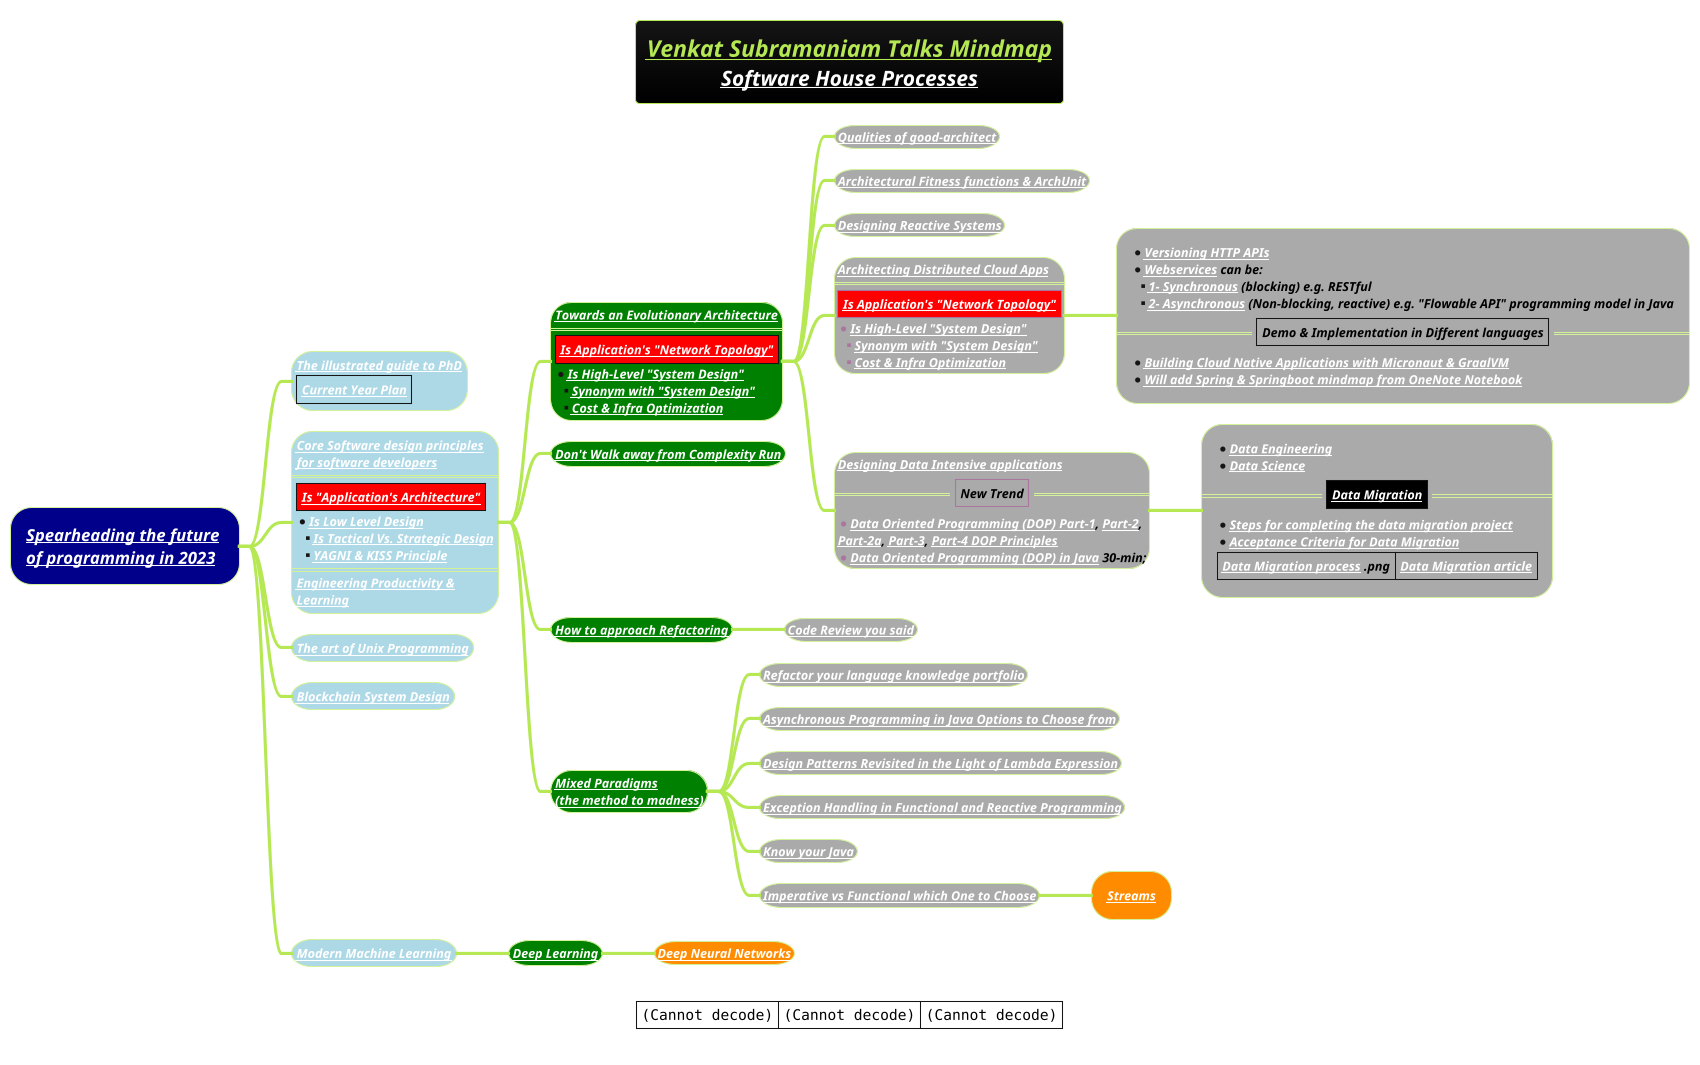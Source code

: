 @startmindmap
title =<i><b><u><size:18>Venkat Subramaniam Talks Mindmap \n<i>[[docs/1-business-analyst/client-management/software-house/Software-House-Processes.puml Software House Processes]]
!theme hacker
caption |<img:images/img_778.png>|<img:images/img_766.png>|<img:images/img_769.png>|
*[#darkblue] <i><color #black>[[docs/3-programming-languages/Venkat-Subramaniam/Spearheading-the-future-of-programming-2023.puml Spearheading the future]] \n<i><color #black>[[docs/3-programming-languages/Venkat-Subramaniam/Spearheading-the-future-of-programming-2023.puml of programming in 2023]]
**[#lightblue]:<color:white><i><size:12>[[docs/3-programming-languages/Venkat-Subramaniam/the-illustrated-guide-to-PhD.puml The illustrated guide to PhD]]
|<color:white><i><size:12>[[docs/3-programming-languages/Venkat-Subramaniam/current-year-plan.puml Current Year Plan]]|;

**[#lightblue]:<color:white><i><size:12>[[docs/3-programming-languages/Venkat-Subramaniam/Core-Software-design-principles-for-software-developers.puml Core Software design principles]]
<color:white><i><size:12>[[docs/3-programming-languages/Venkat-Subramaniam/Core-Software-design-principles-for-software-developers.puml for software developers]]
====
|<#red><b><i><color #black><size:12>[[docs/3-programming-languages/Venkat-Subramaniam/images/img_149.png Is "Application's Architecture"]]|
*<b><i><color #black><size:12>[[docs/3-programming-languages/Venkat-Subramaniam/Towards-an-Evolutionary-Architecture.puml Is Low Level Design]]
**<b><i><color #black><size:12>[[docs/3-programming-languages/Venkat-Subramaniam/Core-Software-design-principles-for-software-developers.puml Is Tactical Vs. Strategic Design]]
**<b><i><color #black><size:12>[[docs/3-programming-languages/Venkat-Subramaniam/Towards-an-Evolutionary-Architecture.puml YAGNI & KISS Principle]]
====
<b><i><color #black><size:12>[[docs/3-programming-languages/Venkat-Subramaniam/Engineering-Productivity-and-Learning.puml Engineering Productivity &]]
<b><i><color #black><size:12>[[docs/3-programming-languages/Venkat-Subramaniam/Engineering-Productivity-and-Learning.puml Learning]];

***[#green]:<b><i><color #black><size:12>[[docs/3-programming-languages/Venkat-Subramaniam/Towards-an-Evolutionary-Architecture.puml Towards an Evolutionary Architecture]]
====
|<#red><b><i><color #black><size:12>[[docs/3-programming-languages/Venkat-Subramaniam/images/img_149.png Is Application's "Network Topology"]]|
*<b><i><color #black><size:12>[[docs/3-programming-languages/Venkat-Subramaniam/Architecting-Distributed-Cloud-Apps.puml Is High-Level "System Design"]]
**<b><i><color #black><size:12>[[docs/3-programming-languages/Venkat-Subramaniam/Architecting-Distributed-Cloud-Apps.puml Synonym with "System Design"]]
**<b><i><color #black><size:12>[[docs/3-programming-languages/Venkat-Subramaniam/Architecting-Distributed-Cloud-Apps.puml Cost & Infra Optimization]];

****[#a] <b><i><color #black><size:12>[[docs/3-programming-languages/Venkat-Subramaniam/Qualities-of-good-architect.puml Qualities of good-architect]]
****[#a] <b><i><color #black><size:12>[[docs/3-programming-languages/Venkat-Subramaniam/Qualities-of-good-architect.puml Architectural Fitness functions & ArchUnit]]
****[#a] <b><i><color #black><size:12>[[docs/3-programming-languages/Venkat-Subramaniam/Designing-Reactive-Systems.puml Designing Reactive Systems]]

****[#a]:<b><i><color #black><size:12>[[docs/3-programming-languages/Venkat-Subramaniam/Architecting-Distributed-Cloud-Apps.puml Architecting Distributed Cloud Apps]]
====
|<#red><b><i><color #black><size:12>[[docs/3-programming-languages/Venkat-Subramaniam/images/img_149.png Is Application's "Network Topology"]]|
*<b><i><color #black><size:12>[[docs/3-programming-languages/Venkat-Subramaniam/Architecting-Distributed-Cloud-Apps.puml Is High-Level "System Design"]]
**<b><i><color #black><size:12>[[docs/3-programming-languages/Venkat-Subramaniam/Architecting-Distributed-Cloud-Apps.puml Synonym with "System Design"]]
**<b><i><color #black><size:12>[[docs/3-programming-languages/Venkat-Subramaniam/Architecting-Distributed-Cloud-Apps.puml Cost & Infra Optimization]];

*****[#a]:*<b><i><color #black><size:12>[[docs/3-programming-languages/Venkat-Subramaniam/Architecting-Distributed-Cloud-Apps.puml Versioning HTTP APIs]]
*<b><i><color #black><size:12>[[docs/3-programming-languages/Venkat-Subramaniam/webservice.puml Webservices]] can be:
**<b><i><color #black><size:12>[[https://www.youtube.com/watch?v=eWljhk1RvCM&list=PL9XzOCngAkqs0Q8ZRdafnSYExKQurZrBY&index=21&ab_channel=JeffreyRichter 1- Synchronous]] (blocking) e.g. RESTful
**<b><i><color #black><size:12>[[https://www.youtube.com/watch?v=Tu9WGaePtBA&list=PL9XzOCngAkqs0Q8ZRdafnSYExKQurZrBY&index=27&ab_channel=JeffreyRichter 2- Asynchronous]] (Non-blocking, reactive) e.g. "Flowable API" programming model in Java
==|<b><i><color #black><size:12>Demo & Implementation in Different languages|==
*<b><i><color #black><size:12>[[docs/3-programming-languages/Venkat-Subramaniam/Building-Cloud-Native-Applications-with-Micronaut-and-GraalVM.puml Building Cloud Native Applications with Micronaut & GraalVM]]
*<b><i><color #black><size:12>[[docs/3-programming-languages/Venkat-Subramaniam/Building-Cloud-Native-Applications-with-Micronaut-and-GraalVM.puml Will add Spring & Springboot mindmap from OneNote Notebook]];

****[#a]:<b><i><color #black><size:12>[[docs/books/1-books-backlog/DBMS/Designing-Data-Intensive-Applications.puml Designing Data Intensive applications]]
==|<b><i><color #black><size:12>New Trend|==
*<b><i><color #black><size:12>[[docs/3-programming-languages/Venkat-Subramaniam/images/img_605.png Data Oriented Programming (DOP) Part-1]], [[docs/3-programming-languages/Venkat-Subramaniam/images/img_609.png Part-2]],
<b><i><color #black><size:12>[[docs/3-programming-languages/Venkat-Subramaniam/images/img_590.png Part-2a]], [[docs/3-programming-languages/Venkat-Subramaniam/images/img_608.png Part-3]], [[docs/3-programming-languages/Venkat-Subramaniam/images/img_611.png Part-4 DOP Principles]]
*<b><i><color #black><size:12>[[https://www.youtube.com/watch?v=UQAw3pvZPCY&list=LL&index=13 Data Oriented Programming (DOP) in Java]] 30-min;;
*****[#a]:*<b><i><color #black><size:12>[[docs/AI-ML-DL-Data-Science-and-BigData/data-science/data-engineering/Data-Engineering.puml Data Engineering]]
*<b><i><color #black><size:12>[[docs/AI-ML-DL-Data-Science-and-BigData/data-science/Data-Science.puml Data Science]]
==|<#black><b><i><color #black><size:12>[[docs/AI-ML-DL-Data-Science-and-BigData/data-science/data-or-database-migration/Data-Migration.puml Data Migration]]|==
*<b><i><color #black><size:12>[[docs/AI-ML-DL-Data-Science-and-BigData/data-science/data-or-database-migration/steps-for-completing-the-data-migration-project.puml Steps for completing the data migration project]]
*<b><i><color #black><size:12>[[docs/AI-ML-DL-Data-Science-and-BigData/data-science/data-or-database-migration/Acceptance-Criteria-for-Data-Migration.puml Acceptance Criteria for Data Migration]]
|<b><i><color #black><size:12>[[docs/AI-ML-DL-Data-Science-and-BigData/data-science/data-or-database-migration/images/img_1.png Data Migration process]] .png|<b><i><color #black><size:12>[[https://corporatefinanceinstitute.com/resources/data-science/data-migration/ Data Migration article]]|;

***[#green] <b><i><color #black><size:12>[[docs/3-programming-languages/Venkat-Subramaniam/Do-not-Walk-Away-From-Complexity-Run.puml Don't Walk away from Complexity Run]]
***[#green] <b><i><color #black><size:12>[[docs/3-programming-languages/Venkat-Subramaniam/how-to-approach-refactoring.puml How to approach Refactoring]]
****[#a] <b><i><color #black><size:12>[[docs/3-programming-languages/Venkat-Subramaniam/Code-Review-you-said.puml Code Review you said]]
***[#green] <b><i><color #black><size:12>[[docs/3-programming-languages/Venkat-Subramaniam/mixed-paradigms-(the-method-to-madness).puml Mixed Paradigms]] \n<b><i><color #black><size:12>[[docs/3-programming-languages/Venkat-Subramaniam/mixed-paradigms-(the-method-to-madness).puml (the method to madness)]]
****[#a] <b><i><color #black><size:12>[[docs/3-programming-languages/Venkat-Subramaniam/Refactor-your-language-knowledge-portfolio-(we-are-what-we-can-code-in).puml Refactor your language knowledge portfolio]]
****[#a] <b><i><color #black><size:12>[[docs/3-programming-languages/Venkat-Subramaniam/Asynchronous-Programming-in-Java-Options-to-Choose-from.puml Asynchronous Programming in Java Options to Choose from]]
****[#a] <b><i><color #black><size:12>[[docs/3-programming-languages/Venkat-Subramaniam/Design-Patterns-revisited-in-the-Light-of-Lambda-Expression.puml Design Patterns Revisited in the Light of Lambda Expression]]
****[#a] <b><i><color #black><size:12>[[docs/3-programming-languages/Venkat-Subramaniam/Exception-Handling-in-Functional-and-Reactive-Programming.puml Exception Handling in Functional and Reactive Programming]]
****[#a] <b><i><color #black><size:12>[[docs/3-programming-languages/Venkat-Subramaniam/Know-your-java-venkat.puml Know your Java]]
****[#a] <b><i><color #black><size:12>[[docs/3-programming-languages/Venkat-Subramaniam/Imperative-vs-Functional-Which-one-to-Choose.puml Imperative vs Functional which One to Choose]]
*****[#darkorange] <b><i><color #black><size:12>[[docs/3-programming-languages/Venkat-Subramaniam/Streams.puml Streams]]

**[#lightblue] <color:white><i><size:12>[[docs/3-programming-languages/Venkat-Subramaniam/The-art-of-UNIX-Programming.puml The art of Unix Programming]]
**[#lightblue] <color:white><i><size:12>[[docs/blockchain/Blockchain-System-Design.puml Blockchain System Design]]

**[#lightblue] <b><i><color #black><size:12>[[docs/AI-ML-DL-Data-Science-and-BigData/machine-learning-ML/Modern-Machine-Learning.puml Modern Machine Learning]]
***[#green] <b><i><color #black><size:12>[[docs/AI-ML-DL-Data-Science-and-BigData/machine-learning-ML/3-deep-learning-DL/Deep-Learning.puml Deep Learning]]
****[#darkorange] <b><i><color #black><size:12>[[docs/AI-ML-DL-Data-Science-and-BigData/machine-learning-ML/3-deep-learning-DL/Neural-Network-Architecture.puml Deep Neural Networks]]

@endmindmap
